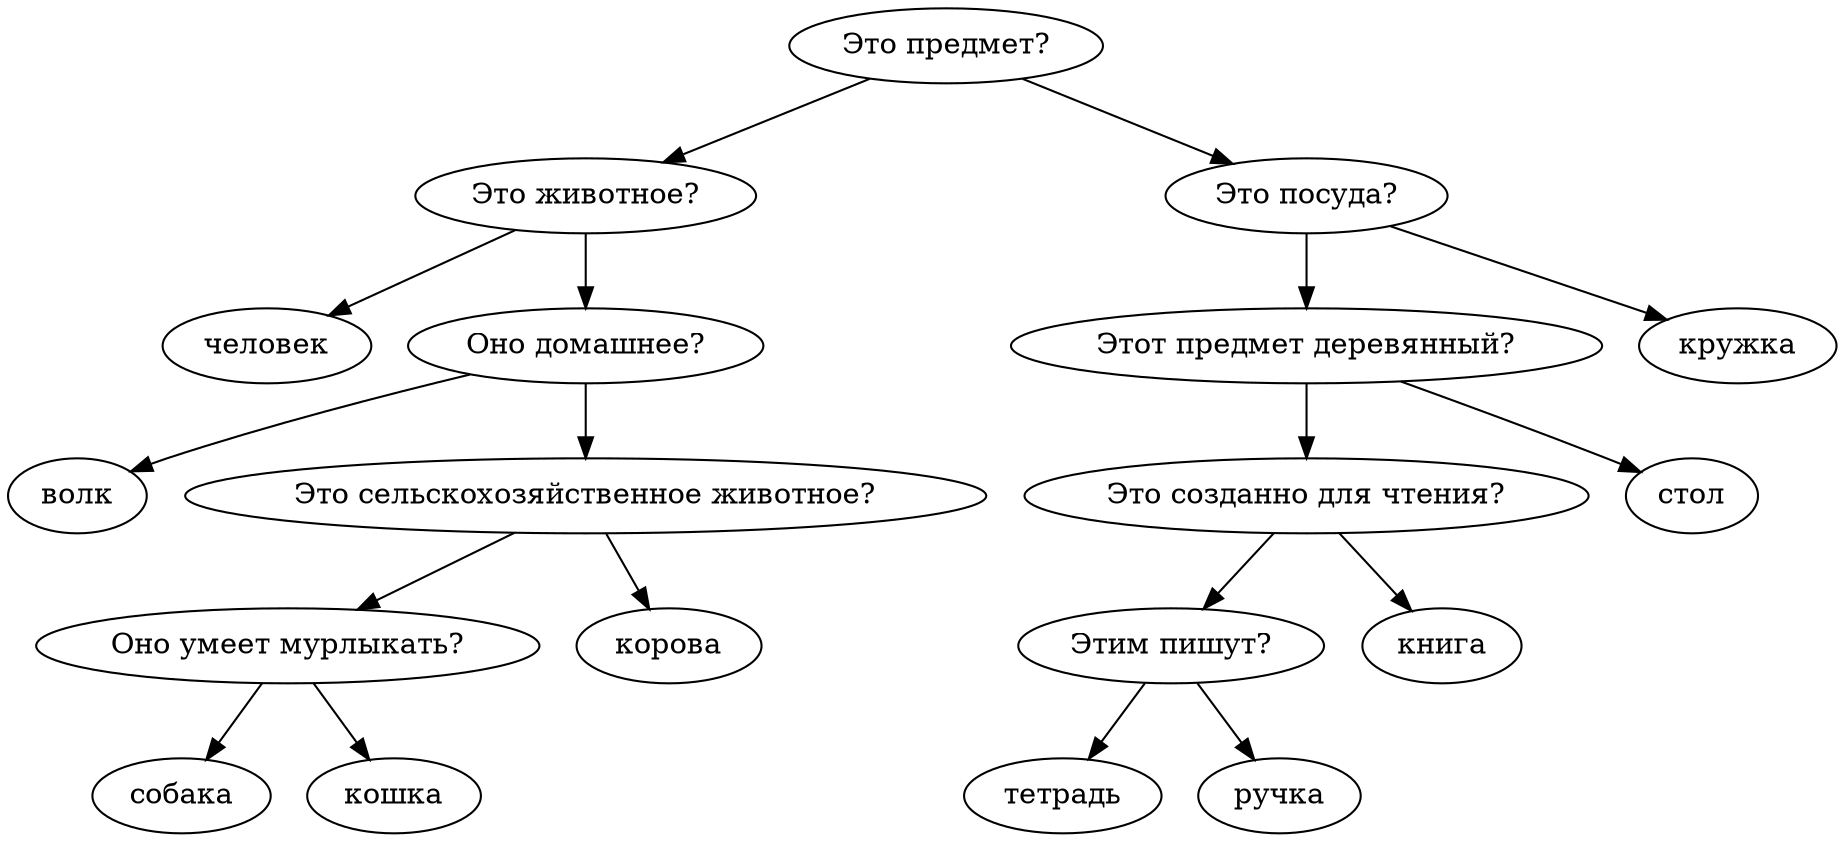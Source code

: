digraph {
	8423720 [label="Это предмет?"]	8423848 [label="Это животное?"]	8439840 [label="человек"]	8423848 -> 8439840
	8439968 [label="Оно домашнее?"]	8440096 [label="волк"]	8439968 -> 8440096
	8440224 [label="Это сельскохозяйственное животное?"]	8440352 [label="Оно умеет мурлыкать?"]	8440480 [label="собака"]	8440352 -> 8440480
	8440608 [label="кошка"]	8440352 -> 8440608
	8440224 -> 8440352
	8440736 [label="корова"]	8440224 -> 8440736
	8439968 -> 8440224
	8423848 -> 8439968
	8423720 -> 8423848
	8440864 [label="Это посуда?"]	8440992 [label="Этот предмет деревянный?"]	8441120 [label="Это созданно для чтения?"]	8441248 [label="Этим пишут?"]	8441376 [label="тетрадь"]	8441248 -> 8441376
	8441504 [label="ручка"]	8441248 -> 8441504
	8441120 -> 8441248
	8444744 [label="книга"]	8441120 -> 8444744
	8440992 -> 8441120
	8441928 [label="стол"]	8440992 -> 8441928
	8440864 -> 8440992
	8442056 [label="кружка"]	8440864 -> 8442056
	8423720 -> 8440864
}
